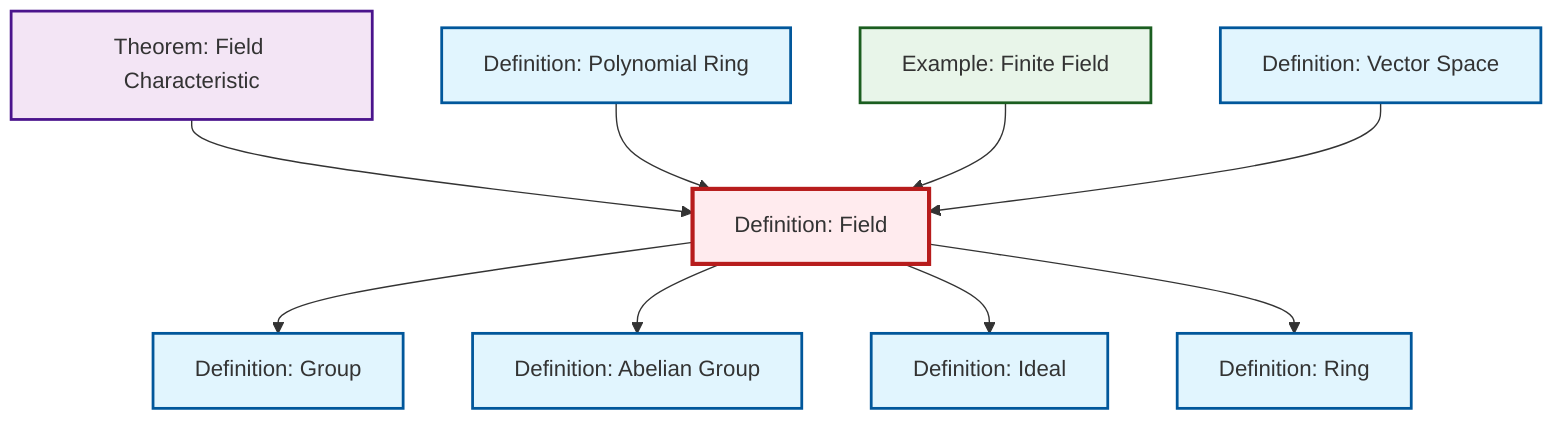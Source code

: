 graph TD
    classDef definition fill:#e1f5fe,stroke:#01579b,stroke-width:2px
    classDef theorem fill:#f3e5f5,stroke:#4a148c,stroke-width:2px
    classDef axiom fill:#fff3e0,stroke:#e65100,stroke-width:2px
    classDef example fill:#e8f5e9,stroke:#1b5e20,stroke-width:2px
    classDef current fill:#ffebee,stroke:#b71c1c,stroke-width:3px
    thm-field-characteristic["Theorem: Field Characteristic"]:::theorem
    def-ideal["Definition: Ideal"]:::definition
    def-ring["Definition: Ring"]:::definition
    def-polynomial-ring["Definition: Polynomial Ring"]:::definition
    def-field["Definition: Field"]:::definition
    def-abelian-group["Definition: Abelian Group"]:::definition
    def-group["Definition: Group"]:::definition
    def-vector-space["Definition: Vector Space"]:::definition
    ex-finite-field["Example: Finite Field"]:::example
    thm-field-characteristic --> def-field
    def-field --> def-group
    def-polynomial-ring --> def-field
    def-field --> def-abelian-group
    def-field --> def-ideal
    ex-finite-field --> def-field
    def-field --> def-ring
    def-vector-space --> def-field
    class def-field current
